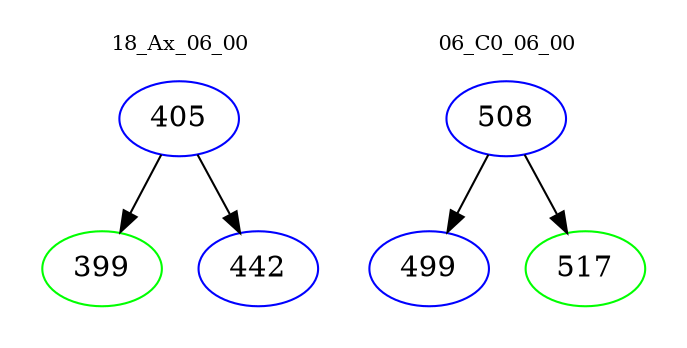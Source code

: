digraph{
subgraph cluster_0 {
color = white
label = "18_Ax_06_00";
fontsize=10;
T0_405 [label="405", color="blue"]
T0_405 -> T0_399 [color="black"]
T0_399 [label="399", color="green"]
T0_405 -> T0_442 [color="black"]
T0_442 [label="442", color="blue"]
}
subgraph cluster_1 {
color = white
label = "06_C0_06_00";
fontsize=10;
T1_508 [label="508", color="blue"]
T1_508 -> T1_499 [color="black"]
T1_499 [label="499", color="blue"]
T1_508 -> T1_517 [color="black"]
T1_517 [label="517", color="green"]
}
}
